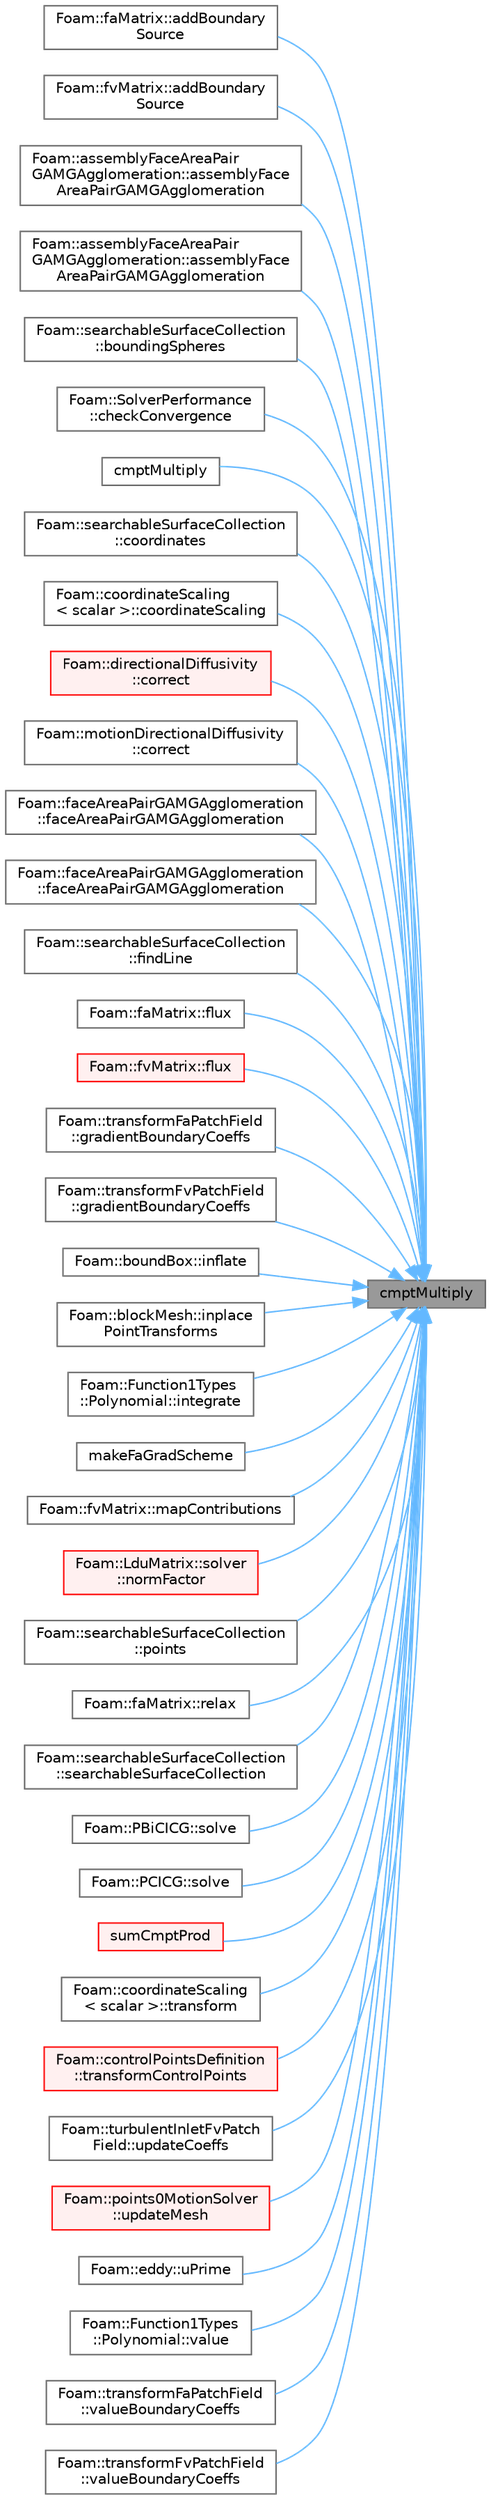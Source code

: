digraph "cmptMultiply"
{
 // LATEX_PDF_SIZE
  bgcolor="transparent";
  edge [fontname=Helvetica,fontsize=10,labelfontname=Helvetica,labelfontsize=10];
  node [fontname=Helvetica,fontsize=10,shape=box,height=0.2,width=0.4];
  rankdir="RL";
  Node1 [id="Node000001",label="cmptMultiply",height=0.2,width=0.4,color="gray40", fillcolor="grey60", style="filled", fontcolor="black",tooltip=" "];
  Node1 -> Node2 [id="edge1_Node000001_Node000002",dir="back",color="steelblue1",style="solid",tooltip=" "];
  Node2 [id="Node000002",label="Foam::faMatrix::addBoundary\lSource",height=0.2,width=0.4,color="grey40", fillcolor="white", style="filled",URL="$classFoam_1_1faMatrix.html#a8c23a6a80a98b5d14c02c08e38989bc2",tooltip=" "];
  Node1 -> Node3 [id="edge2_Node000001_Node000003",dir="back",color="steelblue1",style="solid",tooltip=" "];
  Node3 [id="Node000003",label="Foam::fvMatrix::addBoundary\lSource",height=0.2,width=0.4,color="grey40", fillcolor="white", style="filled",URL="$classFoam_1_1fvMatrix.html#a8c23a6a80a98b5d14c02c08e38989bc2",tooltip=" "];
  Node1 -> Node4 [id="edge3_Node000001_Node000004",dir="back",color="steelblue1",style="solid",tooltip=" "];
  Node4 [id="Node000004",label="Foam::assemblyFaceAreaPair\lGAMGAgglomeration::assemblyFace\lAreaPairGAMGAgglomeration",height=0.2,width=0.4,color="grey40", fillcolor="white", style="filled",URL="$classFoam_1_1assemblyFaceAreaPairGAMGAgglomeration.html#a20d2ad010af40e1bebd54b2bfc442dff",tooltip=" "];
  Node1 -> Node5 [id="edge4_Node000001_Node000005",dir="back",color="steelblue1",style="solid",tooltip=" "];
  Node5 [id="Node000005",label="Foam::assemblyFaceAreaPair\lGAMGAgglomeration::assemblyFace\lAreaPairGAMGAgglomeration",height=0.2,width=0.4,color="grey40", fillcolor="white", style="filled",URL="$classFoam_1_1assemblyFaceAreaPairGAMGAgglomeration.html#a16b55bf9847b2c2b265dbfbe3b315322",tooltip=" "];
  Node1 -> Node6 [id="edge5_Node000001_Node000006",dir="back",color="steelblue1",style="solid",tooltip=" "];
  Node6 [id="Node000006",label="Foam::searchableSurfaceCollection\l::boundingSpheres",height=0.2,width=0.4,color="grey40", fillcolor="white", style="filled",URL="$classFoam_1_1searchableSurfaceCollection.html#a4f9baf018af105a4cd6d9c008d4d04ec",tooltip=" "];
  Node1 -> Node7 [id="edge6_Node000001_Node000007",dir="back",color="steelblue1",style="solid",tooltip=" "];
  Node7 [id="Node000007",label="Foam::SolverPerformance\l::checkConvergence",height=0.2,width=0.4,color="grey40", fillcolor="white", style="filled",URL="$classFoam_1_1SolverPerformance.html#af6ce69dc7faa78f05aaf3d5c2d7ecb23",tooltip=" "];
  Node1 -> Node8 [id="edge7_Node000001_Node000008",dir="back",color="steelblue1",style="solid",tooltip=" "];
  Node8 [id="Node000008",label="cmptMultiply",height=0.2,width=0.4,color="grey40", fillcolor="white", style="filled",URL="$namespaceFoam.html#a8c3bc6b1a52fc34dc407824fe22dde1a",tooltip=" "];
  Node1 -> Node9 [id="edge8_Node000001_Node000009",dir="back",color="steelblue1",style="solid",tooltip=" "];
  Node9 [id="Node000009",label="Foam::searchableSurfaceCollection\l::coordinates",height=0.2,width=0.4,color="grey40", fillcolor="white", style="filled",URL="$classFoam_1_1searchableSurfaceCollection.html#ad938704f9b1700904bb272de893ceacb",tooltip=" "];
  Node1 -> Node10 [id="edge9_Node000001_Node000010",dir="back",color="steelblue1",style="solid",tooltip=" "];
  Node10 [id="Node000010",label="Foam::coordinateScaling\l\< scalar \>::coordinateScaling",height=0.2,width=0.4,color="grey40", fillcolor="white", style="filled",URL="$classFoam_1_1coordinateScaling.html#a98237f40cb24fbcf051f29d51407f2d2",tooltip=" "];
  Node1 -> Node11 [id="edge10_Node000001_Node000011",dir="back",color="steelblue1",style="solid",tooltip=" "];
  Node11 [id="Node000011",label="Foam::directionalDiffusivity\l::correct",height=0.2,width=0.4,color="red", fillcolor="#FFF0F0", style="filled",URL="$classFoam_1_1directionalDiffusivity.html#a3ae44b28050c3aa494c1d8e18cf618c1",tooltip=" "];
  Node1 -> Node13 [id="edge11_Node000001_Node000013",dir="back",color="steelblue1",style="solid",tooltip=" "];
  Node13 [id="Node000013",label="Foam::motionDirectionalDiffusivity\l::correct",height=0.2,width=0.4,color="grey40", fillcolor="white", style="filled",URL="$classFoam_1_1motionDirectionalDiffusivity.html#a3ae44b28050c3aa494c1d8e18cf618c1",tooltip=" "];
  Node1 -> Node14 [id="edge12_Node000001_Node000014",dir="back",color="steelblue1",style="solid",tooltip=" "];
  Node14 [id="Node000014",label="Foam::faceAreaPairGAMGAgglomeration\l::faceAreaPairGAMGAgglomeration",height=0.2,width=0.4,color="grey40", fillcolor="white", style="filled",URL="$classFoam_1_1faceAreaPairGAMGAgglomeration.html#a7906519c7c208b56f01aaf7addac8958",tooltip=" "];
  Node1 -> Node15 [id="edge13_Node000001_Node000015",dir="back",color="steelblue1",style="solid",tooltip=" "];
  Node15 [id="Node000015",label="Foam::faceAreaPairGAMGAgglomeration\l::faceAreaPairGAMGAgglomeration",height=0.2,width=0.4,color="grey40", fillcolor="white", style="filled",URL="$classFoam_1_1faceAreaPairGAMGAgglomeration.html#a771335514475afe4f926dd75ab90ffd2",tooltip=" "];
  Node1 -> Node16 [id="edge14_Node000001_Node000016",dir="back",color="steelblue1",style="solid",tooltip=" "];
  Node16 [id="Node000016",label="Foam::searchableSurfaceCollection\l::findLine",height=0.2,width=0.4,color="grey40", fillcolor="white", style="filled",URL="$classFoam_1_1searchableSurfaceCollection.html#a2a363a8584a3ae8109cce2aaf6436e3f",tooltip=" "];
  Node1 -> Node17 [id="edge15_Node000001_Node000017",dir="back",color="steelblue1",style="solid",tooltip=" "];
  Node17 [id="Node000017",label="Foam::faMatrix::flux",height=0.2,width=0.4,color="grey40", fillcolor="white", style="filled",URL="$classFoam_1_1faMatrix.html#a4ccb076f62a7be02bc115e3c6c74a488",tooltip=" "];
  Node1 -> Node18 [id="edge16_Node000001_Node000018",dir="back",color="steelblue1",style="solid",tooltip=" "];
  Node18 [id="Node000018",label="Foam::fvMatrix::flux",height=0.2,width=0.4,color="red", fillcolor="#FFF0F0", style="filled",URL="$classFoam_1_1fvMatrix.html#a08a0042554e1fad1421e103a8edfc3f4",tooltip=" "];
  Node1 -> Node21 [id="edge17_Node000001_Node000021",dir="back",color="steelblue1",style="solid",tooltip=" "];
  Node21 [id="Node000021",label="Foam::transformFaPatchField\l::gradientBoundaryCoeffs",height=0.2,width=0.4,color="grey40", fillcolor="white", style="filled",URL="$classFoam_1_1transformFaPatchField.html#a82aaa73cc69fe46d94d900ae1fc1a68d",tooltip=" "];
  Node1 -> Node22 [id="edge18_Node000001_Node000022",dir="back",color="steelblue1",style="solid",tooltip=" "];
  Node22 [id="Node000022",label="Foam::transformFvPatchField\l::gradientBoundaryCoeffs",height=0.2,width=0.4,color="grey40", fillcolor="white", style="filled",URL="$classFoam_1_1transformFvPatchField.html#a82aaa73cc69fe46d94d900ae1fc1a68d",tooltip=" "];
  Node1 -> Node23 [id="edge19_Node000001_Node000023",dir="back",color="steelblue1",style="solid",tooltip=" "];
  Node23 [id="Node000023",label="Foam::boundBox::inflate",height=0.2,width=0.4,color="grey40", fillcolor="white", style="filled",URL="$classFoam_1_1boundBox.html#a86e7e52a0edf00c7575d3a7b7b7e7377",tooltip=" "];
  Node1 -> Node24 [id="edge20_Node000001_Node000024",dir="back",color="steelblue1",style="solid",tooltip=" "];
  Node24 [id="Node000024",label="Foam::blockMesh::inplace\lPointTransforms",height=0.2,width=0.4,color="grey40", fillcolor="white", style="filled",URL="$classFoam_1_1blockMesh.html#aa8b0c01f56ba1b3ea6461effb81a4b05",tooltip=" "];
  Node1 -> Node25 [id="edge21_Node000001_Node000025",dir="back",color="steelblue1",style="solid",tooltip=" "];
  Node25 [id="Node000025",label="Foam::Function1Types\l::Polynomial::integrate",height=0.2,width=0.4,color="grey40", fillcolor="white", style="filled",URL="$classFoam_1_1Function1Types_1_1Polynomial.html#ad2a57c33942565f457c179121c832e78",tooltip=" "];
  Node1 -> Node26 [id="edge22_Node000001_Node000026",dir="back",color="steelblue1",style="solid",tooltip=" "];
  Node26 [id="Node000026",label="makeFaGradScheme",height=0.2,width=0.4,color="grey40", fillcolor="white", style="filled",URL="$faceLimitedFaGrads_8C.html#ac9b3d8c0e6537191884ad1502eb5a6fa",tooltip=" "];
  Node1 -> Node27 [id="edge23_Node000001_Node000027",dir="back",color="steelblue1",style="solid",tooltip=" "];
  Node27 [id="Node000027",label="Foam::fvMatrix::mapContributions",height=0.2,width=0.4,color="grey40", fillcolor="white", style="filled",URL="$classFoam_1_1fvMatrix.html#a12bcb21cb5fea39f72a8d462612986cc",tooltip=" "];
  Node1 -> Node28 [id="edge24_Node000001_Node000028",dir="back",color="steelblue1",style="solid",tooltip=" "];
  Node28 [id="Node000028",label="Foam::LduMatrix::solver\l::normFactor",height=0.2,width=0.4,color="red", fillcolor="#FFF0F0", style="filled",URL="$classFoam_1_1LduMatrix_1_1solver.html#a67343e0e0e90f0c8e2b4acf0eeedd64f",tooltip=" "];
  Node1 -> Node30 [id="edge25_Node000001_Node000030",dir="back",color="steelblue1",style="solid",tooltip=" "];
  Node30 [id="Node000030",label="Foam::searchableSurfaceCollection\l::points",height=0.2,width=0.4,color="grey40", fillcolor="white", style="filled",URL="$classFoam_1_1searchableSurfaceCollection.html#affb7cf1209e1e3af9a19a21860268ee5",tooltip=" "];
  Node1 -> Node31 [id="edge26_Node000001_Node000031",dir="back",color="steelblue1",style="solid",tooltip=" "];
  Node31 [id="Node000031",label="Foam::faMatrix::relax",height=0.2,width=0.4,color="grey40", fillcolor="white", style="filled",URL="$classFoam_1_1faMatrix.html#a06343b944c91a56352ebf646011c212e",tooltip=" "];
  Node1 -> Node32 [id="edge27_Node000001_Node000032",dir="back",color="steelblue1",style="solid",tooltip=" "];
  Node32 [id="Node000032",label="Foam::searchableSurfaceCollection\l::searchableSurfaceCollection",height=0.2,width=0.4,color="grey40", fillcolor="white", style="filled",URL="$classFoam_1_1searchableSurfaceCollection.html#aaa6357e10010d757fe8977007422e87f",tooltip=" "];
  Node1 -> Node33 [id="edge28_Node000001_Node000033",dir="back",color="steelblue1",style="solid",tooltip=" "];
  Node33 [id="Node000033",label="Foam::PBiCICG::solve",height=0.2,width=0.4,color="grey40", fillcolor="white", style="filled",URL="$classFoam_1_1PBiCICG.html#af2a8369a85a8532bb0c9d431c0b6e7ff",tooltip=" "];
  Node1 -> Node34 [id="edge29_Node000001_Node000034",dir="back",color="steelblue1",style="solid",tooltip=" "];
  Node34 [id="Node000034",label="Foam::PCICG::solve",height=0.2,width=0.4,color="grey40", fillcolor="white", style="filled",URL="$classFoam_1_1PCICG.html#af2a8369a85a8532bb0c9d431c0b6e7ff",tooltip=" "];
  Node1 -> Node35 [id="edge30_Node000001_Node000035",dir="back",color="steelblue1",style="solid",tooltip=" "];
  Node35 [id="Node000035",label="sumCmptProd",height=0.2,width=0.4,color="red", fillcolor="#FFF0F0", style="filled",URL="$namespaceFoam.html#a5236dd72b5886215f8dfc9622721cf4b",tooltip=" "];
  Node1 -> Node37 [id="edge31_Node000001_Node000037",dir="back",color="steelblue1",style="solid",tooltip=" "];
  Node37 [id="Node000037",label="Foam::coordinateScaling\l\< scalar \>::transform",height=0.2,width=0.4,color="grey40", fillcolor="white", style="filled",URL="$classFoam_1_1coordinateScaling.html#a33be674955b2000fcbb412b1dd209f42",tooltip=" "];
  Node1 -> Node38 [id="edge32_Node000001_Node000038",dir="back",color="steelblue1",style="solid",tooltip=" "];
  Node38 [id="Node000038",label="Foam::controlPointsDefinition\l::transformControlPoints",height=0.2,width=0.4,color="red", fillcolor="#FFF0F0", style="filled",URL="$classFoam_1_1controlPointsDefinition.html#a1a580461b925dfa10d38d9208faac2f5",tooltip=" "];
  Node1 -> Node41 [id="edge33_Node000001_Node000041",dir="back",color="steelblue1",style="solid",tooltip=" "];
  Node41 [id="Node000041",label="Foam::turbulentInletFvPatch\lField::updateCoeffs",height=0.2,width=0.4,color="grey40", fillcolor="white", style="filled",URL="$classFoam_1_1turbulentInletFvPatchField.html#a7e24eafac629d3733181cd942d4c902f",tooltip=" "];
  Node1 -> Node42 [id="edge34_Node000001_Node000042",dir="back",color="steelblue1",style="solid",tooltip=" "];
  Node42 [id="Node000042",label="Foam::points0MotionSolver\l::updateMesh",height=0.2,width=0.4,color="red", fillcolor="#FFF0F0", style="filled",URL="$classFoam_1_1points0MotionSolver.html#ad57565956fd4064299f4bd3c4eebb1d4",tooltip=" "];
  Node1 -> Node48 [id="edge35_Node000001_Node000048",dir="back",color="steelblue1",style="solid",tooltip=" "];
  Node48 [id="Node000048",label="Foam::eddy::uPrime",height=0.2,width=0.4,color="grey40", fillcolor="white", style="filled",URL="$classFoam_1_1eddy.html#a9088c23267300b5ff976181b74ceb6e1",tooltip=" "];
  Node1 -> Node49 [id="edge36_Node000001_Node000049",dir="back",color="steelblue1",style="solid",tooltip=" "];
  Node49 [id="Node000049",label="Foam::Function1Types\l::Polynomial::value",height=0.2,width=0.4,color="grey40", fillcolor="white", style="filled",URL="$classFoam_1_1Function1Types_1_1Polynomial.html#ac11ed92391589b8953835586fa3cca8c",tooltip=" "];
  Node1 -> Node50 [id="edge37_Node000001_Node000050",dir="back",color="steelblue1",style="solid",tooltip=" "];
  Node50 [id="Node000050",label="Foam::transformFaPatchField\l::valueBoundaryCoeffs",height=0.2,width=0.4,color="grey40", fillcolor="white", style="filled",URL="$classFoam_1_1transformFaPatchField.html#a9b2e6c272ac0cf09dbfe76b65cc668da",tooltip=" "];
  Node1 -> Node51 [id="edge38_Node000001_Node000051",dir="back",color="steelblue1",style="solid",tooltip=" "];
  Node51 [id="Node000051",label="Foam::transformFvPatchField\l::valueBoundaryCoeffs",height=0.2,width=0.4,color="grey40", fillcolor="white", style="filled",URL="$classFoam_1_1transformFvPatchField.html#a9b2e6c272ac0cf09dbfe76b65cc668da",tooltip=" "];
}
